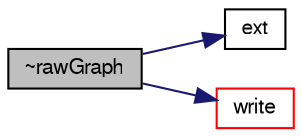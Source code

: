 digraph "~rawGraph"
{
  bgcolor="transparent";
  edge [fontname="FreeSans",fontsize="10",labelfontname="FreeSans",labelfontsize="10"];
  node [fontname="FreeSans",fontsize="10",shape=record];
  rankdir="LR";
  Node2 [label="~rawGraph",height=0.2,width=0.4,color="black", fillcolor="grey75", style="filled", fontcolor="black"];
  Node2 -> Node3 [color="midnightblue",fontsize="10",style="solid",fontname="FreeSans"];
  Node3 [label="ext",height=0.2,width=0.4,color="black",URL="$a26718.html#a9678f12e9b51fe8afa607c6ab66a4eb5",tooltip="Return the appropriate fileName extension. "];
  Node2 -> Node4 [color="midnightblue",fontsize="10",style="solid",fontname="FreeSans"];
  Node4 [label="write",height=0.2,width=0.4,color="red",URL="$a26718.html#a03cc376c8661af0d3eec43496ceec4b6",tooltip="Write graph in appropriate format. "];
}
